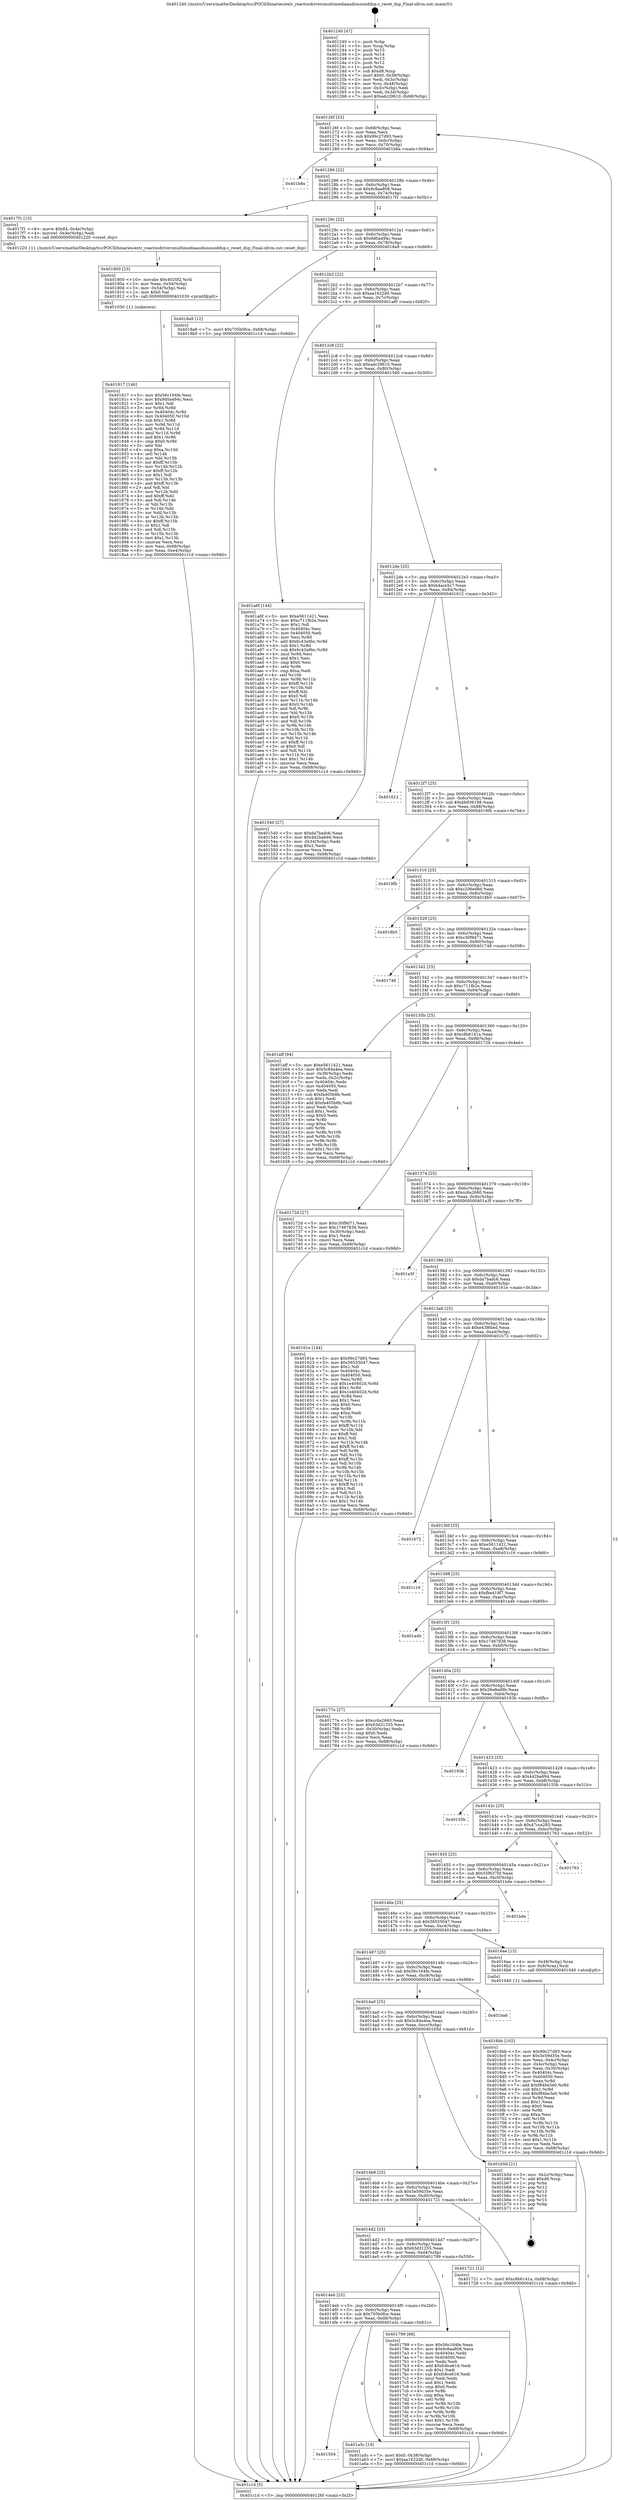 digraph "0x401240" {
  label = "0x401240 (/mnt/c/Users/mathe/Desktop/tcc/POCII/binaries/extr_reactosdriversmultimediaaudiosounddsp.c_reset_dsp_Final-ollvm.out::main(0))"
  labelloc = "t"
  node[shape=record]

  Entry [label="",width=0.3,height=0.3,shape=circle,fillcolor=black,style=filled]
  "0x40126f" [label="{
     0x40126f [23]\l
     | [instrs]\l
     &nbsp;&nbsp;0x40126f \<+3\>: mov -0x68(%rbp),%eax\l
     &nbsp;&nbsp;0x401272 \<+2\>: mov %eax,%ecx\l
     &nbsp;&nbsp;0x401274 \<+6\>: sub $0x99c27d93,%ecx\l
     &nbsp;&nbsp;0x40127a \<+3\>: mov %eax,-0x6c(%rbp)\l
     &nbsp;&nbsp;0x40127d \<+3\>: mov %ecx,-0x70(%rbp)\l
     &nbsp;&nbsp;0x401280 \<+6\>: je 0000000000401b8a \<main+0x94a\>\l
  }"]
  "0x401b8a" [label="{
     0x401b8a\l
  }", style=dashed]
  "0x401286" [label="{
     0x401286 [22]\l
     | [instrs]\l
     &nbsp;&nbsp;0x401286 \<+5\>: jmp 000000000040128b \<main+0x4b\>\l
     &nbsp;&nbsp;0x40128b \<+3\>: mov -0x6c(%rbp),%eax\l
     &nbsp;&nbsp;0x40128e \<+5\>: sub $0x9c8aa808,%eax\l
     &nbsp;&nbsp;0x401293 \<+3\>: mov %eax,-0x74(%rbp)\l
     &nbsp;&nbsp;0x401296 \<+6\>: je 00000000004017f1 \<main+0x5b1\>\l
  }"]
  Exit [label="",width=0.3,height=0.3,shape=circle,fillcolor=black,style=filled,peripheries=2]
  "0x4017f1" [label="{
     0x4017f1 [15]\l
     | [instrs]\l
     &nbsp;&nbsp;0x4017f1 \<+6\>: movw $0x64,-0x4e(%rbp)\l
     &nbsp;&nbsp;0x4017f7 \<+4\>: movzwl -0x4e(%rbp),%edi\l
     &nbsp;&nbsp;0x4017fb \<+5\>: call 0000000000401220 \<reset_dsp\>\l
     | [calls]\l
     &nbsp;&nbsp;0x401220 \{1\} (/mnt/c/Users/mathe/Desktop/tcc/POCII/binaries/extr_reactosdriversmultimediaaudiosounddsp.c_reset_dsp_Final-ollvm.out::reset_dsp)\l
  }"]
  "0x40129c" [label="{
     0x40129c [22]\l
     | [instrs]\l
     &nbsp;&nbsp;0x40129c \<+5\>: jmp 00000000004012a1 \<main+0x61\>\l
     &nbsp;&nbsp;0x4012a1 \<+3\>: mov -0x6c(%rbp),%eax\l
     &nbsp;&nbsp;0x4012a4 \<+5\>: sub $0x9d0a494c,%eax\l
     &nbsp;&nbsp;0x4012a9 \<+3\>: mov %eax,-0x78(%rbp)\l
     &nbsp;&nbsp;0x4012ac \<+6\>: je 00000000004018a9 \<main+0x669\>\l
  }"]
  "0x401504" [label="{
     0x401504\l
  }", style=dashed]
  "0x4018a9" [label="{
     0x4018a9 [12]\l
     | [instrs]\l
     &nbsp;&nbsp;0x4018a9 \<+7\>: movl $0x705b0fce,-0x68(%rbp)\l
     &nbsp;&nbsp;0x4018b0 \<+5\>: jmp 0000000000401c1d \<main+0x9dd\>\l
  }"]
  "0x4012b2" [label="{
     0x4012b2 [22]\l
     | [instrs]\l
     &nbsp;&nbsp;0x4012b2 \<+5\>: jmp 00000000004012b7 \<main+0x77\>\l
     &nbsp;&nbsp;0x4012b7 \<+3\>: mov -0x6c(%rbp),%eax\l
     &nbsp;&nbsp;0x4012ba \<+5\>: sub $0xaa1622d0,%eax\l
     &nbsp;&nbsp;0x4012bf \<+3\>: mov %eax,-0x7c(%rbp)\l
     &nbsp;&nbsp;0x4012c2 \<+6\>: je 0000000000401a6f \<main+0x82f\>\l
  }"]
  "0x401a5c" [label="{
     0x401a5c [19]\l
     | [instrs]\l
     &nbsp;&nbsp;0x401a5c \<+7\>: movl $0x0,-0x38(%rbp)\l
     &nbsp;&nbsp;0x401a63 \<+7\>: movl $0xaa1622d0,-0x68(%rbp)\l
     &nbsp;&nbsp;0x401a6a \<+5\>: jmp 0000000000401c1d \<main+0x9dd\>\l
  }"]
  "0x401a6f" [label="{
     0x401a6f [144]\l
     | [instrs]\l
     &nbsp;&nbsp;0x401a6f \<+5\>: mov $0xe5611421,%eax\l
     &nbsp;&nbsp;0x401a74 \<+5\>: mov $0xc711fb2e,%ecx\l
     &nbsp;&nbsp;0x401a79 \<+2\>: mov $0x1,%dl\l
     &nbsp;&nbsp;0x401a7b \<+7\>: mov 0x40404c,%esi\l
     &nbsp;&nbsp;0x401a82 \<+7\>: mov 0x404050,%edi\l
     &nbsp;&nbsp;0x401a89 \<+3\>: mov %esi,%r8d\l
     &nbsp;&nbsp;0x401a8c \<+7\>: add $0x6c43a9bc,%r8d\l
     &nbsp;&nbsp;0x401a93 \<+4\>: sub $0x1,%r8d\l
     &nbsp;&nbsp;0x401a97 \<+7\>: sub $0x6c43a9bc,%r8d\l
     &nbsp;&nbsp;0x401a9e \<+4\>: imul %r8d,%esi\l
     &nbsp;&nbsp;0x401aa2 \<+3\>: and $0x1,%esi\l
     &nbsp;&nbsp;0x401aa5 \<+3\>: cmp $0x0,%esi\l
     &nbsp;&nbsp;0x401aa8 \<+4\>: sete %r9b\l
     &nbsp;&nbsp;0x401aac \<+3\>: cmp $0xa,%edi\l
     &nbsp;&nbsp;0x401aaf \<+4\>: setl %r10b\l
     &nbsp;&nbsp;0x401ab3 \<+3\>: mov %r9b,%r11b\l
     &nbsp;&nbsp;0x401ab6 \<+4\>: xor $0xff,%r11b\l
     &nbsp;&nbsp;0x401aba \<+3\>: mov %r10b,%bl\l
     &nbsp;&nbsp;0x401abd \<+3\>: xor $0xff,%bl\l
     &nbsp;&nbsp;0x401ac0 \<+3\>: xor $0x0,%dl\l
     &nbsp;&nbsp;0x401ac3 \<+3\>: mov %r11b,%r14b\l
     &nbsp;&nbsp;0x401ac6 \<+4\>: and $0x0,%r14b\l
     &nbsp;&nbsp;0x401aca \<+3\>: and %dl,%r9b\l
     &nbsp;&nbsp;0x401acd \<+3\>: mov %bl,%r15b\l
     &nbsp;&nbsp;0x401ad0 \<+4\>: and $0x0,%r15b\l
     &nbsp;&nbsp;0x401ad4 \<+3\>: and %dl,%r10b\l
     &nbsp;&nbsp;0x401ad7 \<+3\>: or %r9b,%r14b\l
     &nbsp;&nbsp;0x401ada \<+3\>: or %r10b,%r15b\l
     &nbsp;&nbsp;0x401add \<+3\>: xor %r15b,%r14b\l
     &nbsp;&nbsp;0x401ae0 \<+3\>: or %bl,%r11b\l
     &nbsp;&nbsp;0x401ae3 \<+4\>: xor $0xff,%r11b\l
     &nbsp;&nbsp;0x401ae7 \<+3\>: or $0x0,%dl\l
     &nbsp;&nbsp;0x401aea \<+3\>: and %dl,%r11b\l
     &nbsp;&nbsp;0x401aed \<+3\>: or %r11b,%r14b\l
     &nbsp;&nbsp;0x401af0 \<+4\>: test $0x1,%r14b\l
     &nbsp;&nbsp;0x401af4 \<+3\>: cmovne %ecx,%eax\l
     &nbsp;&nbsp;0x401af7 \<+3\>: mov %eax,-0x68(%rbp)\l
     &nbsp;&nbsp;0x401afa \<+5\>: jmp 0000000000401c1d \<main+0x9dd\>\l
  }"]
  "0x4012c8" [label="{
     0x4012c8 [22]\l
     | [instrs]\l
     &nbsp;&nbsp;0x4012c8 \<+5\>: jmp 00000000004012cd \<main+0x8d\>\l
     &nbsp;&nbsp;0x4012cd \<+3\>: mov -0x6c(%rbp),%eax\l
     &nbsp;&nbsp;0x4012d0 \<+5\>: sub $0xadc29610,%eax\l
     &nbsp;&nbsp;0x4012d5 \<+3\>: mov %eax,-0x80(%rbp)\l
     &nbsp;&nbsp;0x4012d8 \<+6\>: je 0000000000401540 \<main+0x300\>\l
  }"]
  "0x401817" [label="{
     0x401817 [146]\l
     | [instrs]\l
     &nbsp;&nbsp;0x401817 \<+5\>: mov $0x56c164fe,%esi\l
     &nbsp;&nbsp;0x40181c \<+5\>: mov $0x9d0a494c,%ecx\l
     &nbsp;&nbsp;0x401821 \<+2\>: mov $0x1,%dl\l
     &nbsp;&nbsp;0x401823 \<+3\>: xor %r8d,%r8d\l
     &nbsp;&nbsp;0x401826 \<+8\>: mov 0x40404c,%r9d\l
     &nbsp;&nbsp;0x40182e \<+8\>: mov 0x404050,%r10d\l
     &nbsp;&nbsp;0x401836 \<+4\>: sub $0x1,%r8d\l
     &nbsp;&nbsp;0x40183a \<+3\>: mov %r9d,%r11d\l
     &nbsp;&nbsp;0x40183d \<+3\>: add %r8d,%r11d\l
     &nbsp;&nbsp;0x401840 \<+4\>: imul %r11d,%r9d\l
     &nbsp;&nbsp;0x401844 \<+4\>: and $0x1,%r9d\l
     &nbsp;&nbsp;0x401848 \<+4\>: cmp $0x0,%r9d\l
     &nbsp;&nbsp;0x40184c \<+3\>: sete %bl\l
     &nbsp;&nbsp;0x40184f \<+4\>: cmp $0xa,%r10d\l
     &nbsp;&nbsp;0x401853 \<+4\>: setl %r14b\l
     &nbsp;&nbsp;0x401857 \<+3\>: mov %bl,%r15b\l
     &nbsp;&nbsp;0x40185a \<+4\>: xor $0xff,%r15b\l
     &nbsp;&nbsp;0x40185e \<+3\>: mov %r14b,%r12b\l
     &nbsp;&nbsp;0x401861 \<+4\>: xor $0xff,%r12b\l
     &nbsp;&nbsp;0x401865 \<+3\>: xor $0x1,%dl\l
     &nbsp;&nbsp;0x401868 \<+3\>: mov %r15b,%r13b\l
     &nbsp;&nbsp;0x40186b \<+4\>: and $0xff,%r13b\l
     &nbsp;&nbsp;0x40186f \<+2\>: and %dl,%bl\l
     &nbsp;&nbsp;0x401871 \<+3\>: mov %r12b,%dil\l
     &nbsp;&nbsp;0x401874 \<+4\>: and $0xff,%dil\l
     &nbsp;&nbsp;0x401878 \<+3\>: and %dl,%r14b\l
     &nbsp;&nbsp;0x40187b \<+3\>: or %bl,%r13b\l
     &nbsp;&nbsp;0x40187e \<+3\>: or %r14b,%dil\l
     &nbsp;&nbsp;0x401881 \<+3\>: xor %dil,%r13b\l
     &nbsp;&nbsp;0x401884 \<+3\>: or %r12b,%r15b\l
     &nbsp;&nbsp;0x401887 \<+4\>: xor $0xff,%r15b\l
     &nbsp;&nbsp;0x40188b \<+3\>: or $0x1,%dl\l
     &nbsp;&nbsp;0x40188e \<+3\>: and %dl,%r15b\l
     &nbsp;&nbsp;0x401891 \<+3\>: or %r15b,%r13b\l
     &nbsp;&nbsp;0x401894 \<+4\>: test $0x1,%r13b\l
     &nbsp;&nbsp;0x401898 \<+3\>: cmovne %ecx,%esi\l
     &nbsp;&nbsp;0x40189b \<+3\>: mov %esi,-0x68(%rbp)\l
     &nbsp;&nbsp;0x40189e \<+6\>: mov %eax,-0xe4(%rbp)\l
     &nbsp;&nbsp;0x4018a4 \<+5\>: jmp 0000000000401c1d \<main+0x9dd\>\l
  }"]
  "0x401540" [label="{
     0x401540 [27]\l
     | [instrs]\l
     &nbsp;&nbsp;0x401540 \<+5\>: mov $0xda7badc6,%eax\l
     &nbsp;&nbsp;0x401545 \<+5\>: mov $0x442ba694,%ecx\l
     &nbsp;&nbsp;0x40154a \<+3\>: mov -0x34(%rbp),%edx\l
     &nbsp;&nbsp;0x40154d \<+3\>: cmp $0x2,%edx\l
     &nbsp;&nbsp;0x401550 \<+3\>: cmovne %ecx,%eax\l
     &nbsp;&nbsp;0x401553 \<+3\>: mov %eax,-0x68(%rbp)\l
     &nbsp;&nbsp;0x401556 \<+5\>: jmp 0000000000401c1d \<main+0x9dd\>\l
  }"]
  "0x4012de" [label="{
     0x4012de [25]\l
     | [instrs]\l
     &nbsp;&nbsp;0x4012de \<+5\>: jmp 00000000004012e3 \<main+0xa3\>\l
     &nbsp;&nbsp;0x4012e3 \<+3\>: mov -0x6c(%rbp),%eax\l
     &nbsp;&nbsp;0x4012e6 \<+5\>: sub $0xb4ace5c7,%eax\l
     &nbsp;&nbsp;0x4012eb \<+6\>: mov %eax,-0x84(%rbp)\l
     &nbsp;&nbsp;0x4012f1 \<+6\>: je 0000000000401612 \<main+0x3d2\>\l
  }"]
  "0x401c1d" [label="{
     0x401c1d [5]\l
     | [instrs]\l
     &nbsp;&nbsp;0x401c1d \<+5\>: jmp 000000000040126f \<main+0x2f\>\l
  }"]
  "0x401240" [label="{
     0x401240 [47]\l
     | [instrs]\l
     &nbsp;&nbsp;0x401240 \<+1\>: push %rbp\l
     &nbsp;&nbsp;0x401241 \<+3\>: mov %rsp,%rbp\l
     &nbsp;&nbsp;0x401244 \<+2\>: push %r15\l
     &nbsp;&nbsp;0x401246 \<+2\>: push %r14\l
     &nbsp;&nbsp;0x401248 \<+2\>: push %r13\l
     &nbsp;&nbsp;0x40124a \<+2\>: push %r12\l
     &nbsp;&nbsp;0x40124c \<+1\>: push %rbx\l
     &nbsp;&nbsp;0x40124d \<+7\>: sub $0xd8,%rsp\l
     &nbsp;&nbsp;0x401254 \<+7\>: movl $0x0,-0x38(%rbp)\l
     &nbsp;&nbsp;0x40125b \<+3\>: mov %edi,-0x3c(%rbp)\l
     &nbsp;&nbsp;0x40125e \<+4\>: mov %rsi,-0x48(%rbp)\l
     &nbsp;&nbsp;0x401262 \<+3\>: mov -0x3c(%rbp),%edi\l
     &nbsp;&nbsp;0x401265 \<+3\>: mov %edi,-0x34(%rbp)\l
     &nbsp;&nbsp;0x401268 \<+7\>: movl $0xadc29610,-0x68(%rbp)\l
  }"]
  "0x401800" [label="{
     0x401800 [23]\l
     | [instrs]\l
     &nbsp;&nbsp;0x401800 \<+10\>: movabs $0x4020f2,%rdi\l
     &nbsp;&nbsp;0x40180a \<+3\>: mov %eax,-0x54(%rbp)\l
     &nbsp;&nbsp;0x40180d \<+3\>: mov -0x54(%rbp),%esi\l
     &nbsp;&nbsp;0x401810 \<+2\>: mov $0x0,%al\l
     &nbsp;&nbsp;0x401812 \<+5\>: call 0000000000401030 \<printf@plt\>\l
     | [calls]\l
     &nbsp;&nbsp;0x401030 \{1\} (unknown)\l
  }"]
  "0x401612" [label="{
     0x401612\l
  }", style=dashed]
  "0x4012f7" [label="{
     0x4012f7 [25]\l
     | [instrs]\l
     &nbsp;&nbsp;0x4012f7 \<+5\>: jmp 00000000004012fc \<main+0xbc\>\l
     &nbsp;&nbsp;0x4012fc \<+3\>: mov -0x6c(%rbp),%eax\l
     &nbsp;&nbsp;0x4012ff \<+5\>: sub $0xbb936198,%eax\l
     &nbsp;&nbsp;0x401304 \<+6\>: mov %eax,-0x88(%rbp)\l
     &nbsp;&nbsp;0x40130a \<+6\>: je 00000000004019fb \<main+0x7bb\>\l
  }"]
  "0x4014eb" [label="{
     0x4014eb [25]\l
     | [instrs]\l
     &nbsp;&nbsp;0x4014eb \<+5\>: jmp 00000000004014f0 \<main+0x2b0\>\l
     &nbsp;&nbsp;0x4014f0 \<+3\>: mov -0x6c(%rbp),%eax\l
     &nbsp;&nbsp;0x4014f3 \<+5\>: sub $0x705b0fce,%eax\l
     &nbsp;&nbsp;0x4014f8 \<+6\>: mov %eax,-0xd8(%rbp)\l
     &nbsp;&nbsp;0x4014fe \<+6\>: je 0000000000401a5c \<main+0x81c\>\l
  }"]
  "0x4019fb" [label="{
     0x4019fb\l
  }", style=dashed]
  "0x401310" [label="{
     0x401310 [25]\l
     | [instrs]\l
     &nbsp;&nbsp;0x401310 \<+5\>: jmp 0000000000401315 \<main+0xd5\>\l
     &nbsp;&nbsp;0x401315 \<+3\>: mov -0x6c(%rbp),%eax\l
     &nbsp;&nbsp;0x401318 \<+5\>: sub $0xc206ed8d,%eax\l
     &nbsp;&nbsp;0x40131d \<+6\>: mov %eax,-0x8c(%rbp)\l
     &nbsp;&nbsp;0x401323 \<+6\>: je 00000000004018b5 \<main+0x675\>\l
  }"]
  "0x401799" [label="{
     0x401799 [88]\l
     | [instrs]\l
     &nbsp;&nbsp;0x401799 \<+5\>: mov $0x56c164fe,%eax\l
     &nbsp;&nbsp;0x40179e \<+5\>: mov $0x9c8aa808,%ecx\l
     &nbsp;&nbsp;0x4017a3 \<+7\>: mov 0x40404c,%edx\l
     &nbsp;&nbsp;0x4017aa \<+7\>: mov 0x404050,%esi\l
     &nbsp;&nbsp;0x4017b1 \<+2\>: mov %edx,%edi\l
     &nbsp;&nbsp;0x4017b3 \<+6\>: add $0xfc8ce616,%edi\l
     &nbsp;&nbsp;0x4017b9 \<+3\>: sub $0x1,%edi\l
     &nbsp;&nbsp;0x4017bc \<+6\>: sub $0xfc8ce616,%edi\l
     &nbsp;&nbsp;0x4017c2 \<+3\>: imul %edi,%edx\l
     &nbsp;&nbsp;0x4017c5 \<+3\>: and $0x1,%edx\l
     &nbsp;&nbsp;0x4017c8 \<+3\>: cmp $0x0,%edx\l
     &nbsp;&nbsp;0x4017cb \<+4\>: sete %r8b\l
     &nbsp;&nbsp;0x4017cf \<+3\>: cmp $0xa,%esi\l
     &nbsp;&nbsp;0x4017d2 \<+4\>: setl %r9b\l
     &nbsp;&nbsp;0x4017d6 \<+3\>: mov %r8b,%r10b\l
     &nbsp;&nbsp;0x4017d9 \<+3\>: and %r9b,%r10b\l
     &nbsp;&nbsp;0x4017dc \<+3\>: xor %r9b,%r8b\l
     &nbsp;&nbsp;0x4017df \<+3\>: or %r8b,%r10b\l
     &nbsp;&nbsp;0x4017e2 \<+4\>: test $0x1,%r10b\l
     &nbsp;&nbsp;0x4017e6 \<+3\>: cmovne %ecx,%eax\l
     &nbsp;&nbsp;0x4017e9 \<+3\>: mov %eax,-0x68(%rbp)\l
     &nbsp;&nbsp;0x4017ec \<+5\>: jmp 0000000000401c1d \<main+0x9dd\>\l
  }"]
  "0x4018b5" [label="{
     0x4018b5\l
  }", style=dashed]
  "0x401329" [label="{
     0x401329 [25]\l
     | [instrs]\l
     &nbsp;&nbsp;0x401329 \<+5\>: jmp 000000000040132e \<main+0xee\>\l
     &nbsp;&nbsp;0x40132e \<+3\>: mov -0x6c(%rbp),%eax\l
     &nbsp;&nbsp;0x401331 \<+5\>: sub $0xc30f9d71,%eax\l
     &nbsp;&nbsp;0x401336 \<+6\>: mov %eax,-0x90(%rbp)\l
     &nbsp;&nbsp;0x40133c \<+6\>: je 0000000000401748 \<main+0x508\>\l
  }"]
  "0x4014d2" [label="{
     0x4014d2 [25]\l
     | [instrs]\l
     &nbsp;&nbsp;0x4014d2 \<+5\>: jmp 00000000004014d7 \<main+0x297\>\l
     &nbsp;&nbsp;0x4014d7 \<+3\>: mov -0x6c(%rbp),%eax\l
     &nbsp;&nbsp;0x4014da \<+5\>: sub $0x63d31255,%eax\l
     &nbsp;&nbsp;0x4014df \<+6\>: mov %eax,-0xd4(%rbp)\l
     &nbsp;&nbsp;0x4014e5 \<+6\>: je 0000000000401799 \<main+0x559\>\l
  }"]
  "0x401748" [label="{
     0x401748\l
  }", style=dashed]
  "0x401342" [label="{
     0x401342 [25]\l
     | [instrs]\l
     &nbsp;&nbsp;0x401342 \<+5\>: jmp 0000000000401347 \<main+0x107\>\l
     &nbsp;&nbsp;0x401347 \<+3\>: mov -0x6c(%rbp),%eax\l
     &nbsp;&nbsp;0x40134a \<+5\>: sub $0xc711fb2e,%eax\l
     &nbsp;&nbsp;0x40134f \<+6\>: mov %eax,-0x94(%rbp)\l
     &nbsp;&nbsp;0x401355 \<+6\>: je 0000000000401aff \<main+0x8bf\>\l
  }"]
  "0x401721" [label="{
     0x401721 [12]\l
     | [instrs]\l
     &nbsp;&nbsp;0x401721 \<+7\>: movl $0xc8b6141a,-0x68(%rbp)\l
     &nbsp;&nbsp;0x401728 \<+5\>: jmp 0000000000401c1d \<main+0x9dd\>\l
  }"]
  "0x401aff" [label="{
     0x401aff [94]\l
     | [instrs]\l
     &nbsp;&nbsp;0x401aff \<+5\>: mov $0xe5611421,%eax\l
     &nbsp;&nbsp;0x401b04 \<+5\>: mov $0x5c84a4ea,%ecx\l
     &nbsp;&nbsp;0x401b09 \<+3\>: mov -0x38(%rbp),%edx\l
     &nbsp;&nbsp;0x401b0c \<+3\>: mov %edx,-0x2c(%rbp)\l
     &nbsp;&nbsp;0x401b0f \<+7\>: mov 0x40404c,%edx\l
     &nbsp;&nbsp;0x401b16 \<+7\>: mov 0x404050,%esi\l
     &nbsp;&nbsp;0x401b1d \<+2\>: mov %edx,%edi\l
     &nbsp;&nbsp;0x401b1f \<+6\>: sub $0xfa405b8b,%edi\l
     &nbsp;&nbsp;0x401b25 \<+3\>: sub $0x1,%edi\l
     &nbsp;&nbsp;0x401b28 \<+6\>: add $0xfa405b8b,%edi\l
     &nbsp;&nbsp;0x401b2e \<+3\>: imul %edi,%edx\l
     &nbsp;&nbsp;0x401b31 \<+3\>: and $0x1,%edx\l
     &nbsp;&nbsp;0x401b34 \<+3\>: cmp $0x0,%edx\l
     &nbsp;&nbsp;0x401b37 \<+4\>: sete %r8b\l
     &nbsp;&nbsp;0x401b3b \<+3\>: cmp $0xa,%esi\l
     &nbsp;&nbsp;0x401b3e \<+4\>: setl %r9b\l
     &nbsp;&nbsp;0x401b42 \<+3\>: mov %r8b,%r10b\l
     &nbsp;&nbsp;0x401b45 \<+3\>: and %r9b,%r10b\l
     &nbsp;&nbsp;0x401b48 \<+3\>: xor %r9b,%r8b\l
     &nbsp;&nbsp;0x401b4b \<+3\>: or %r8b,%r10b\l
     &nbsp;&nbsp;0x401b4e \<+4\>: test $0x1,%r10b\l
     &nbsp;&nbsp;0x401b52 \<+3\>: cmovne %ecx,%eax\l
     &nbsp;&nbsp;0x401b55 \<+3\>: mov %eax,-0x68(%rbp)\l
     &nbsp;&nbsp;0x401b58 \<+5\>: jmp 0000000000401c1d \<main+0x9dd\>\l
  }"]
  "0x40135b" [label="{
     0x40135b [25]\l
     | [instrs]\l
     &nbsp;&nbsp;0x40135b \<+5\>: jmp 0000000000401360 \<main+0x120\>\l
     &nbsp;&nbsp;0x401360 \<+3\>: mov -0x6c(%rbp),%eax\l
     &nbsp;&nbsp;0x401363 \<+5\>: sub $0xc8b6141a,%eax\l
     &nbsp;&nbsp;0x401368 \<+6\>: mov %eax,-0x98(%rbp)\l
     &nbsp;&nbsp;0x40136e \<+6\>: je 000000000040172d \<main+0x4ed\>\l
  }"]
  "0x4014b9" [label="{
     0x4014b9 [25]\l
     | [instrs]\l
     &nbsp;&nbsp;0x4014b9 \<+5\>: jmp 00000000004014be \<main+0x27e\>\l
     &nbsp;&nbsp;0x4014be \<+3\>: mov -0x6c(%rbp),%eax\l
     &nbsp;&nbsp;0x4014c1 \<+5\>: sub $0x5e59d35e,%eax\l
     &nbsp;&nbsp;0x4014c6 \<+6\>: mov %eax,-0xd0(%rbp)\l
     &nbsp;&nbsp;0x4014cc \<+6\>: je 0000000000401721 \<main+0x4e1\>\l
  }"]
  "0x40172d" [label="{
     0x40172d [27]\l
     | [instrs]\l
     &nbsp;&nbsp;0x40172d \<+5\>: mov $0xc30f9d71,%eax\l
     &nbsp;&nbsp;0x401732 \<+5\>: mov $0x17467836,%ecx\l
     &nbsp;&nbsp;0x401737 \<+3\>: mov -0x30(%rbp),%edx\l
     &nbsp;&nbsp;0x40173a \<+3\>: cmp $0x1,%edx\l
     &nbsp;&nbsp;0x40173d \<+3\>: cmovl %ecx,%eax\l
     &nbsp;&nbsp;0x401740 \<+3\>: mov %eax,-0x68(%rbp)\l
     &nbsp;&nbsp;0x401743 \<+5\>: jmp 0000000000401c1d \<main+0x9dd\>\l
  }"]
  "0x401374" [label="{
     0x401374 [25]\l
     | [instrs]\l
     &nbsp;&nbsp;0x401374 \<+5\>: jmp 0000000000401379 \<main+0x139\>\l
     &nbsp;&nbsp;0x401379 \<+3\>: mov -0x6c(%rbp),%eax\l
     &nbsp;&nbsp;0x40137c \<+5\>: sub $0xcc6a2660,%eax\l
     &nbsp;&nbsp;0x401381 \<+6\>: mov %eax,-0x9c(%rbp)\l
     &nbsp;&nbsp;0x401387 \<+6\>: je 0000000000401a3f \<main+0x7ff\>\l
  }"]
  "0x401b5d" [label="{
     0x401b5d [21]\l
     | [instrs]\l
     &nbsp;&nbsp;0x401b5d \<+3\>: mov -0x2c(%rbp),%eax\l
     &nbsp;&nbsp;0x401b60 \<+7\>: add $0xd8,%rsp\l
     &nbsp;&nbsp;0x401b67 \<+1\>: pop %rbx\l
     &nbsp;&nbsp;0x401b68 \<+2\>: pop %r12\l
     &nbsp;&nbsp;0x401b6a \<+2\>: pop %r13\l
     &nbsp;&nbsp;0x401b6c \<+2\>: pop %r14\l
     &nbsp;&nbsp;0x401b6e \<+2\>: pop %r15\l
     &nbsp;&nbsp;0x401b70 \<+1\>: pop %rbp\l
     &nbsp;&nbsp;0x401b71 \<+1\>: ret\l
  }"]
  "0x401a3f" [label="{
     0x401a3f\l
  }", style=dashed]
  "0x40138d" [label="{
     0x40138d [25]\l
     | [instrs]\l
     &nbsp;&nbsp;0x40138d \<+5\>: jmp 0000000000401392 \<main+0x152\>\l
     &nbsp;&nbsp;0x401392 \<+3\>: mov -0x6c(%rbp),%eax\l
     &nbsp;&nbsp;0x401395 \<+5\>: sub $0xda7badc6,%eax\l
     &nbsp;&nbsp;0x40139a \<+6\>: mov %eax,-0xa0(%rbp)\l
     &nbsp;&nbsp;0x4013a0 \<+6\>: je 000000000040161e \<main+0x3de\>\l
  }"]
  "0x4014a0" [label="{
     0x4014a0 [25]\l
     | [instrs]\l
     &nbsp;&nbsp;0x4014a0 \<+5\>: jmp 00000000004014a5 \<main+0x265\>\l
     &nbsp;&nbsp;0x4014a5 \<+3\>: mov -0x6c(%rbp),%eax\l
     &nbsp;&nbsp;0x4014a8 \<+5\>: sub $0x5c84a4ea,%eax\l
     &nbsp;&nbsp;0x4014ad \<+6\>: mov %eax,-0xcc(%rbp)\l
     &nbsp;&nbsp;0x4014b3 \<+6\>: je 0000000000401b5d \<main+0x91d\>\l
  }"]
  "0x40161e" [label="{
     0x40161e [144]\l
     | [instrs]\l
     &nbsp;&nbsp;0x40161e \<+5\>: mov $0x99c27d93,%eax\l
     &nbsp;&nbsp;0x401623 \<+5\>: mov $0x56555047,%ecx\l
     &nbsp;&nbsp;0x401628 \<+2\>: mov $0x1,%dl\l
     &nbsp;&nbsp;0x40162a \<+7\>: mov 0x40404c,%esi\l
     &nbsp;&nbsp;0x401631 \<+7\>: mov 0x404050,%edi\l
     &nbsp;&nbsp;0x401638 \<+3\>: mov %esi,%r8d\l
     &nbsp;&nbsp;0x40163b \<+7\>: sub $0x1e40402d,%r8d\l
     &nbsp;&nbsp;0x401642 \<+4\>: sub $0x1,%r8d\l
     &nbsp;&nbsp;0x401646 \<+7\>: add $0x1e40402d,%r8d\l
     &nbsp;&nbsp;0x40164d \<+4\>: imul %r8d,%esi\l
     &nbsp;&nbsp;0x401651 \<+3\>: and $0x1,%esi\l
     &nbsp;&nbsp;0x401654 \<+3\>: cmp $0x0,%esi\l
     &nbsp;&nbsp;0x401657 \<+4\>: sete %r9b\l
     &nbsp;&nbsp;0x40165b \<+3\>: cmp $0xa,%edi\l
     &nbsp;&nbsp;0x40165e \<+4\>: setl %r10b\l
     &nbsp;&nbsp;0x401662 \<+3\>: mov %r9b,%r11b\l
     &nbsp;&nbsp;0x401665 \<+4\>: xor $0xff,%r11b\l
     &nbsp;&nbsp;0x401669 \<+3\>: mov %r10b,%bl\l
     &nbsp;&nbsp;0x40166c \<+3\>: xor $0xff,%bl\l
     &nbsp;&nbsp;0x40166f \<+3\>: xor $0x1,%dl\l
     &nbsp;&nbsp;0x401672 \<+3\>: mov %r11b,%r14b\l
     &nbsp;&nbsp;0x401675 \<+4\>: and $0xff,%r14b\l
     &nbsp;&nbsp;0x401679 \<+3\>: and %dl,%r9b\l
     &nbsp;&nbsp;0x40167c \<+3\>: mov %bl,%r15b\l
     &nbsp;&nbsp;0x40167f \<+4\>: and $0xff,%r15b\l
     &nbsp;&nbsp;0x401683 \<+3\>: and %dl,%r10b\l
     &nbsp;&nbsp;0x401686 \<+3\>: or %r9b,%r14b\l
     &nbsp;&nbsp;0x401689 \<+3\>: or %r10b,%r15b\l
     &nbsp;&nbsp;0x40168c \<+3\>: xor %r15b,%r14b\l
     &nbsp;&nbsp;0x40168f \<+3\>: or %bl,%r11b\l
     &nbsp;&nbsp;0x401692 \<+4\>: xor $0xff,%r11b\l
     &nbsp;&nbsp;0x401696 \<+3\>: or $0x1,%dl\l
     &nbsp;&nbsp;0x401699 \<+3\>: and %dl,%r11b\l
     &nbsp;&nbsp;0x40169c \<+3\>: or %r11b,%r14b\l
     &nbsp;&nbsp;0x40169f \<+4\>: test $0x1,%r14b\l
     &nbsp;&nbsp;0x4016a3 \<+3\>: cmovne %ecx,%eax\l
     &nbsp;&nbsp;0x4016a6 \<+3\>: mov %eax,-0x68(%rbp)\l
     &nbsp;&nbsp;0x4016a9 \<+5\>: jmp 0000000000401c1d \<main+0x9dd\>\l
  }"]
  "0x4013a6" [label="{
     0x4013a6 [25]\l
     | [instrs]\l
     &nbsp;&nbsp;0x4013a6 \<+5\>: jmp 00000000004013ab \<main+0x16b\>\l
     &nbsp;&nbsp;0x4013ab \<+3\>: mov -0x6c(%rbp),%eax\l
     &nbsp;&nbsp;0x4013ae \<+5\>: sub $0xe43f6bed,%eax\l
     &nbsp;&nbsp;0x4013b3 \<+6\>: mov %eax,-0xa4(%rbp)\l
     &nbsp;&nbsp;0x4013b9 \<+6\>: je 0000000000401b72 \<main+0x932\>\l
  }"]
  "0x401ba6" [label="{
     0x401ba6\l
  }", style=dashed]
  "0x401b72" [label="{
     0x401b72\l
  }", style=dashed]
  "0x4013bf" [label="{
     0x4013bf [25]\l
     | [instrs]\l
     &nbsp;&nbsp;0x4013bf \<+5\>: jmp 00000000004013c4 \<main+0x184\>\l
     &nbsp;&nbsp;0x4013c4 \<+3\>: mov -0x6c(%rbp),%eax\l
     &nbsp;&nbsp;0x4013c7 \<+5\>: sub $0xe5611421,%eax\l
     &nbsp;&nbsp;0x4013cc \<+6\>: mov %eax,-0xa8(%rbp)\l
     &nbsp;&nbsp;0x4013d2 \<+6\>: je 0000000000401c16 \<main+0x9d6\>\l
  }"]
  "0x4016bb" [label="{
     0x4016bb [102]\l
     | [instrs]\l
     &nbsp;&nbsp;0x4016bb \<+5\>: mov $0x99c27d93,%ecx\l
     &nbsp;&nbsp;0x4016c0 \<+5\>: mov $0x5e59d35e,%edx\l
     &nbsp;&nbsp;0x4016c5 \<+3\>: mov %eax,-0x4c(%rbp)\l
     &nbsp;&nbsp;0x4016c8 \<+3\>: mov -0x4c(%rbp),%eax\l
     &nbsp;&nbsp;0x4016cb \<+3\>: mov %eax,-0x30(%rbp)\l
     &nbsp;&nbsp;0x4016ce \<+7\>: mov 0x40404c,%eax\l
     &nbsp;&nbsp;0x4016d5 \<+7\>: mov 0x404050,%esi\l
     &nbsp;&nbsp;0x4016dc \<+3\>: mov %eax,%r8d\l
     &nbsp;&nbsp;0x4016df \<+7\>: add $0xf84be3e0,%r8d\l
     &nbsp;&nbsp;0x4016e6 \<+4\>: sub $0x1,%r8d\l
     &nbsp;&nbsp;0x4016ea \<+7\>: sub $0xf84be3e0,%r8d\l
     &nbsp;&nbsp;0x4016f1 \<+4\>: imul %r8d,%eax\l
     &nbsp;&nbsp;0x4016f5 \<+3\>: and $0x1,%eax\l
     &nbsp;&nbsp;0x4016f8 \<+3\>: cmp $0x0,%eax\l
     &nbsp;&nbsp;0x4016fb \<+4\>: sete %r9b\l
     &nbsp;&nbsp;0x4016ff \<+3\>: cmp $0xa,%esi\l
     &nbsp;&nbsp;0x401702 \<+4\>: setl %r10b\l
     &nbsp;&nbsp;0x401706 \<+3\>: mov %r9b,%r11b\l
     &nbsp;&nbsp;0x401709 \<+3\>: and %r10b,%r11b\l
     &nbsp;&nbsp;0x40170c \<+3\>: xor %r10b,%r9b\l
     &nbsp;&nbsp;0x40170f \<+3\>: or %r9b,%r11b\l
     &nbsp;&nbsp;0x401712 \<+4\>: test $0x1,%r11b\l
     &nbsp;&nbsp;0x401716 \<+3\>: cmovne %edx,%ecx\l
     &nbsp;&nbsp;0x401719 \<+3\>: mov %ecx,-0x68(%rbp)\l
     &nbsp;&nbsp;0x40171c \<+5\>: jmp 0000000000401c1d \<main+0x9dd\>\l
  }"]
  "0x401c16" [label="{
     0x401c16\l
  }", style=dashed]
  "0x4013d8" [label="{
     0x4013d8 [25]\l
     | [instrs]\l
     &nbsp;&nbsp;0x4013d8 \<+5\>: jmp 00000000004013dd \<main+0x19d\>\l
     &nbsp;&nbsp;0x4013dd \<+3\>: mov -0x6c(%rbp),%eax\l
     &nbsp;&nbsp;0x4013e0 \<+5\>: sub $0xfbe418f7,%eax\l
     &nbsp;&nbsp;0x4013e5 \<+6\>: mov %eax,-0xac(%rbp)\l
     &nbsp;&nbsp;0x4013eb \<+6\>: je 0000000000401a4b \<main+0x80b\>\l
  }"]
  "0x401487" [label="{
     0x401487 [25]\l
     | [instrs]\l
     &nbsp;&nbsp;0x401487 \<+5\>: jmp 000000000040148c \<main+0x24c\>\l
     &nbsp;&nbsp;0x40148c \<+3\>: mov -0x6c(%rbp),%eax\l
     &nbsp;&nbsp;0x40148f \<+5\>: sub $0x56c164fe,%eax\l
     &nbsp;&nbsp;0x401494 \<+6\>: mov %eax,-0xc8(%rbp)\l
     &nbsp;&nbsp;0x40149a \<+6\>: je 0000000000401ba6 \<main+0x966\>\l
  }"]
  "0x401a4b" [label="{
     0x401a4b\l
  }", style=dashed]
  "0x4013f1" [label="{
     0x4013f1 [25]\l
     | [instrs]\l
     &nbsp;&nbsp;0x4013f1 \<+5\>: jmp 00000000004013f6 \<main+0x1b6\>\l
     &nbsp;&nbsp;0x4013f6 \<+3\>: mov -0x6c(%rbp),%eax\l
     &nbsp;&nbsp;0x4013f9 \<+5\>: sub $0x17467836,%eax\l
     &nbsp;&nbsp;0x4013fe \<+6\>: mov %eax,-0xb0(%rbp)\l
     &nbsp;&nbsp;0x401404 \<+6\>: je 000000000040177e \<main+0x53e\>\l
  }"]
  "0x4016ae" [label="{
     0x4016ae [13]\l
     | [instrs]\l
     &nbsp;&nbsp;0x4016ae \<+4\>: mov -0x48(%rbp),%rax\l
     &nbsp;&nbsp;0x4016b2 \<+4\>: mov 0x8(%rax),%rdi\l
     &nbsp;&nbsp;0x4016b6 \<+5\>: call 0000000000401040 \<atoi@plt\>\l
     | [calls]\l
     &nbsp;&nbsp;0x401040 \{1\} (unknown)\l
  }"]
  "0x40177e" [label="{
     0x40177e [27]\l
     | [instrs]\l
     &nbsp;&nbsp;0x40177e \<+5\>: mov $0xcc6a2660,%eax\l
     &nbsp;&nbsp;0x401783 \<+5\>: mov $0x63d31255,%ecx\l
     &nbsp;&nbsp;0x401788 \<+3\>: mov -0x30(%rbp),%edx\l
     &nbsp;&nbsp;0x40178b \<+3\>: cmp $0x0,%edx\l
     &nbsp;&nbsp;0x40178e \<+3\>: cmove %ecx,%eax\l
     &nbsp;&nbsp;0x401791 \<+3\>: mov %eax,-0x68(%rbp)\l
     &nbsp;&nbsp;0x401794 \<+5\>: jmp 0000000000401c1d \<main+0x9dd\>\l
  }"]
  "0x40140a" [label="{
     0x40140a [25]\l
     | [instrs]\l
     &nbsp;&nbsp;0x40140a \<+5\>: jmp 000000000040140f \<main+0x1cf\>\l
     &nbsp;&nbsp;0x40140f \<+3\>: mov -0x6c(%rbp),%eax\l
     &nbsp;&nbsp;0x401412 \<+5\>: sub $0x26e8ed9b,%eax\l
     &nbsp;&nbsp;0x401417 \<+6\>: mov %eax,-0xb4(%rbp)\l
     &nbsp;&nbsp;0x40141d \<+6\>: je 000000000040193b \<main+0x6fb\>\l
  }"]
  "0x40146e" [label="{
     0x40146e [25]\l
     | [instrs]\l
     &nbsp;&nbsp;0x40146e \<+5\>: jmp 0000000000401473 \<main+0x233\>\l
     &nbsp;&nbsp;0x401473 \<+3\>: mov -0x6c(%rbp),%eax\l
     &nbsp;&nbsp;0x401476 \<+5\>: sub $0x56555047,%eax\l
     &nbsp;&nbsp;0x40147b \<+6\>: mov %eax,-0xc4(%rbp)\l
     &nbsp;&nbsp;0x401481 \<+6\>: je 00000000004016ae \<main+0x46e\>\l
  }"]
  "0x40193b" [label="{
     0x40193b\l
  }", style=dashed]
  "0x401423" [label="{
     0x401423 [25]\l
     | [instrs]\l
     &nbsp;&nbsp;0x401423 \<+5\>: jmp 0000000000401428 \<main+0x1e8\>\l
     &nbsp;&nbsp;0x401428 \<+3\>: mov -0x6c(%rbp),%eax\l
     &nbsp;&nbsp;0x40142b \<+5\>: sub $0x442ba694,%eax\l
     &nbsp;&nbsp;0x401430 \<+6\>: mov %eax,-0xb8(%rbp)\l
     &nbsp;&nbsp;0x401436 \<+6\>: je 000000000040155b \<main+0x31b\>\l
  }"]
  "0x401bde" [label="{
     0x401bde\l
  }", style=dashed]
  "0x40155b" [label="{
     0x40155b\l
  }", style=dashed]
  "0x40143c" [label="{
     0x40143c [25]\l
     | [instrs]\l
     &nbsp;&nbsp;0x40143c \<+5\>: jmp 0000000000401441 \<main+0x201\>\l
     &nbsp;&nbsp;0x401441 \<+3\>: mov -0x6c(%rbp),%eax\l
     &nbsp;&nbsp;0x401444 \<+5\>: sub $0x47cca293,%eax\l
     &nbsp;&nbsp;0x401449 \<+6\>: mov %eax,-0xbc(%rbp)\l
     &nbsp;&nbsp;0x40144f \<+6\>: je 0000000000401763 \<main+0x523\>\l
  }"]
  "0x401455" [label="{
     0x401455 [25]\l
     | [instrs]\l
     &nbsp;&nbsp;0x401455 \<+5\>: jmp 000000000040145a \<main+0x21a\>\l
     &nbsp;&nbsp;0x40145a \<+3\>: mov -0x6c(%rbp),%eax\l
     &nbsp;&nbsp;0x40145d \<+5\>: sub $0x55f637fd,%eax\l
     &nbsp;&nbsp;0x401462 \<+6\>: mov %eax,-0xc0(%rbp)\l
     &nbsp;&nbsp;0x401468 \<+6\>: je 0000000000401bde \<main+0x99e\>\l
  }"]
  "0x401763" [label="{
     0x401763\l
  }", style=dashed]
  Entry -> "0x401240" [label=" 1"]
  "0x40126f" -> "0x401b8a" [label=" 0"]
  "0x40126f" -> "0x401286" [label=" 13"]
  "0x401b5d" -> Exit [label=" 1"]
  "0x401286" -> "0x4017f1" [label=" 1"]
  "0x401286" -> "0x40129c" [label=" 12"]
  "0x401aff" -> "0x401c1d" [label=" 1"]
  "0x40129c" -> "0x4018a9" [label=" 1"]
  "0x40129c" -> "0x4012b2" [label=" 11"]
  "0x401a6f" -> "0x401c1d" [label=" 1"]
  "0x4012b2" -> "0x401a6f" [label=" 1"]
  "0x4012b2" -> "0x4012c8" [label=" 10"]
  "0x401a5c" -> "0x401c1d" [label=" 1"]
  "0x4012c8" -> "0x401540" [label=" 1"]
  "0x4012c8" -> "0x4012de" [label=" 9"]
  "0x401540" -> "0x401c1d" [label=" 1"]
  "0x401240" -> "0x40126f" [label=" 1"]
  "0x401c1d" -> "0x40126f" [label=" 12"]
  "0x4014eb" -> "0x401a5c" [label=" 1"]
  "0x4012de" -> "0x401612" [label=" 0"]
  "0x4012de" -> "0x4012f7" [label=" 9"]
  "0x4014eb" -> "0x401504" [label=" 0"]
  "0x4012f7" -> "0x4019fb" [label=" 0"]
  "0x4012f7" -> "0x401310" [label=" 9"]
  "0x4018a9" -> "0x401c1d" [label=" 1"]
  "0x401310" -> "0x4018b5" [label=" 0"]
  "0x401310" -> "0x401329" [label=" 9"]
  "0x401817" -> "0x401c1d" [label=" 1"]
  "0x401329" -> "0x401748" [label=" 0"]
  "0x401329" -> "0x401342" [label=" 9"]
  "0x4017f1" -> "0x401800" [label=" 1"]
  "0x401342" -> "0x401aff" [label=" 1"]
  "0x401342" -> "0x40135b" [label=" 8"]
  "0x401799" -> "0x401c1d" [label=" 1"]
  "0x40135b" -> "0x40172d" [label=" 1"]
  "0x40135b" -> "0x401374" [label=" 7"]
  "0x4014d2" -> "0x401799" [label=" 1"]
  "0x401374" -> "0x401a3f" [label=" 0"]
  "0x401374" -> "0x40138d" [label=" 7"]
  "0x401800" -> "0x401817" [label=" 1"]
  "0x40138d" -> "0x40161e" [label=" 1"]
  "0x40138d" -> "0x4013a6" [label=" 6"]
  "0x40161e" -> "0x401c1d" [label=" 1"]
  "0x40172d" -> "0x401c1d" [label=" 1"]
  "0x4013a6" -> "0x401b72" [label=" 0"]
  "0x4013a6" -> "0x4013bf" [label=" 6"]
  "0x401721" -> "0x401c1d" [label=" 1"]
  "0x4013bf" -> "0x401c16" [label=" 0"]
  "0x4013bf" -> "0x4013d8" [label=" 6"]
  "0x4014b9" -> "0x401721" [label=" 1"]
  "0x4013d8" -> "0x401a4b" [label=" 0"]
  "0x4013d8" -> "0x4013f1" [label=" 6"]
  "0x4014d2" -> "0x4014eb" [label=" 1"]
  "0x4013f1" -> "0x40177e" [label=" 1"]
  "0x4013f1" -> "0x40140a" [label=" 5"]
  "0x4014a0" -> "0x4014b9" [label=" 3"]
  "0x40140a" -> "0x40193b" [label=" 0"]
  "0x40140a" -> "0x401423" [label=" 5"]
  "0x40177e" -> "0x401c1d" [label=" 1"]
  "0x401423" -> "0x40155b" [label=" 0"]
  "0x401423" -> "0x40143c" [label=" 5"]
  "0x401487" -> "0x4014a0" [label=" 4"]
  "0x40143c" -> "0x401763" [label=" 0"]
  "0x40143c" -> "0x401455" [label=" 5"]
  "0x401487" -> "0x401ba6" [label=" 0"]
  "0x401455" -> "0x401bde" [label=" 0"]
  "0x401455" -> "0x40146e" [label=" 5"]
  "0x4014a0" -> "0x401b5d" [label=" 1"]
  "0x40146e" -> "0x4016ae" [label=" 1"]
  "0x40146e" -> "0x401487" [label=" 4"]
  "0x4016ae" -> "0x4016bb" [label=" 1"]
  "0x4016bb" -> "0x401c1d" [label=" 1"]
  "0x4014b9" -> "0x4014d2" [label=" 2"]
}
